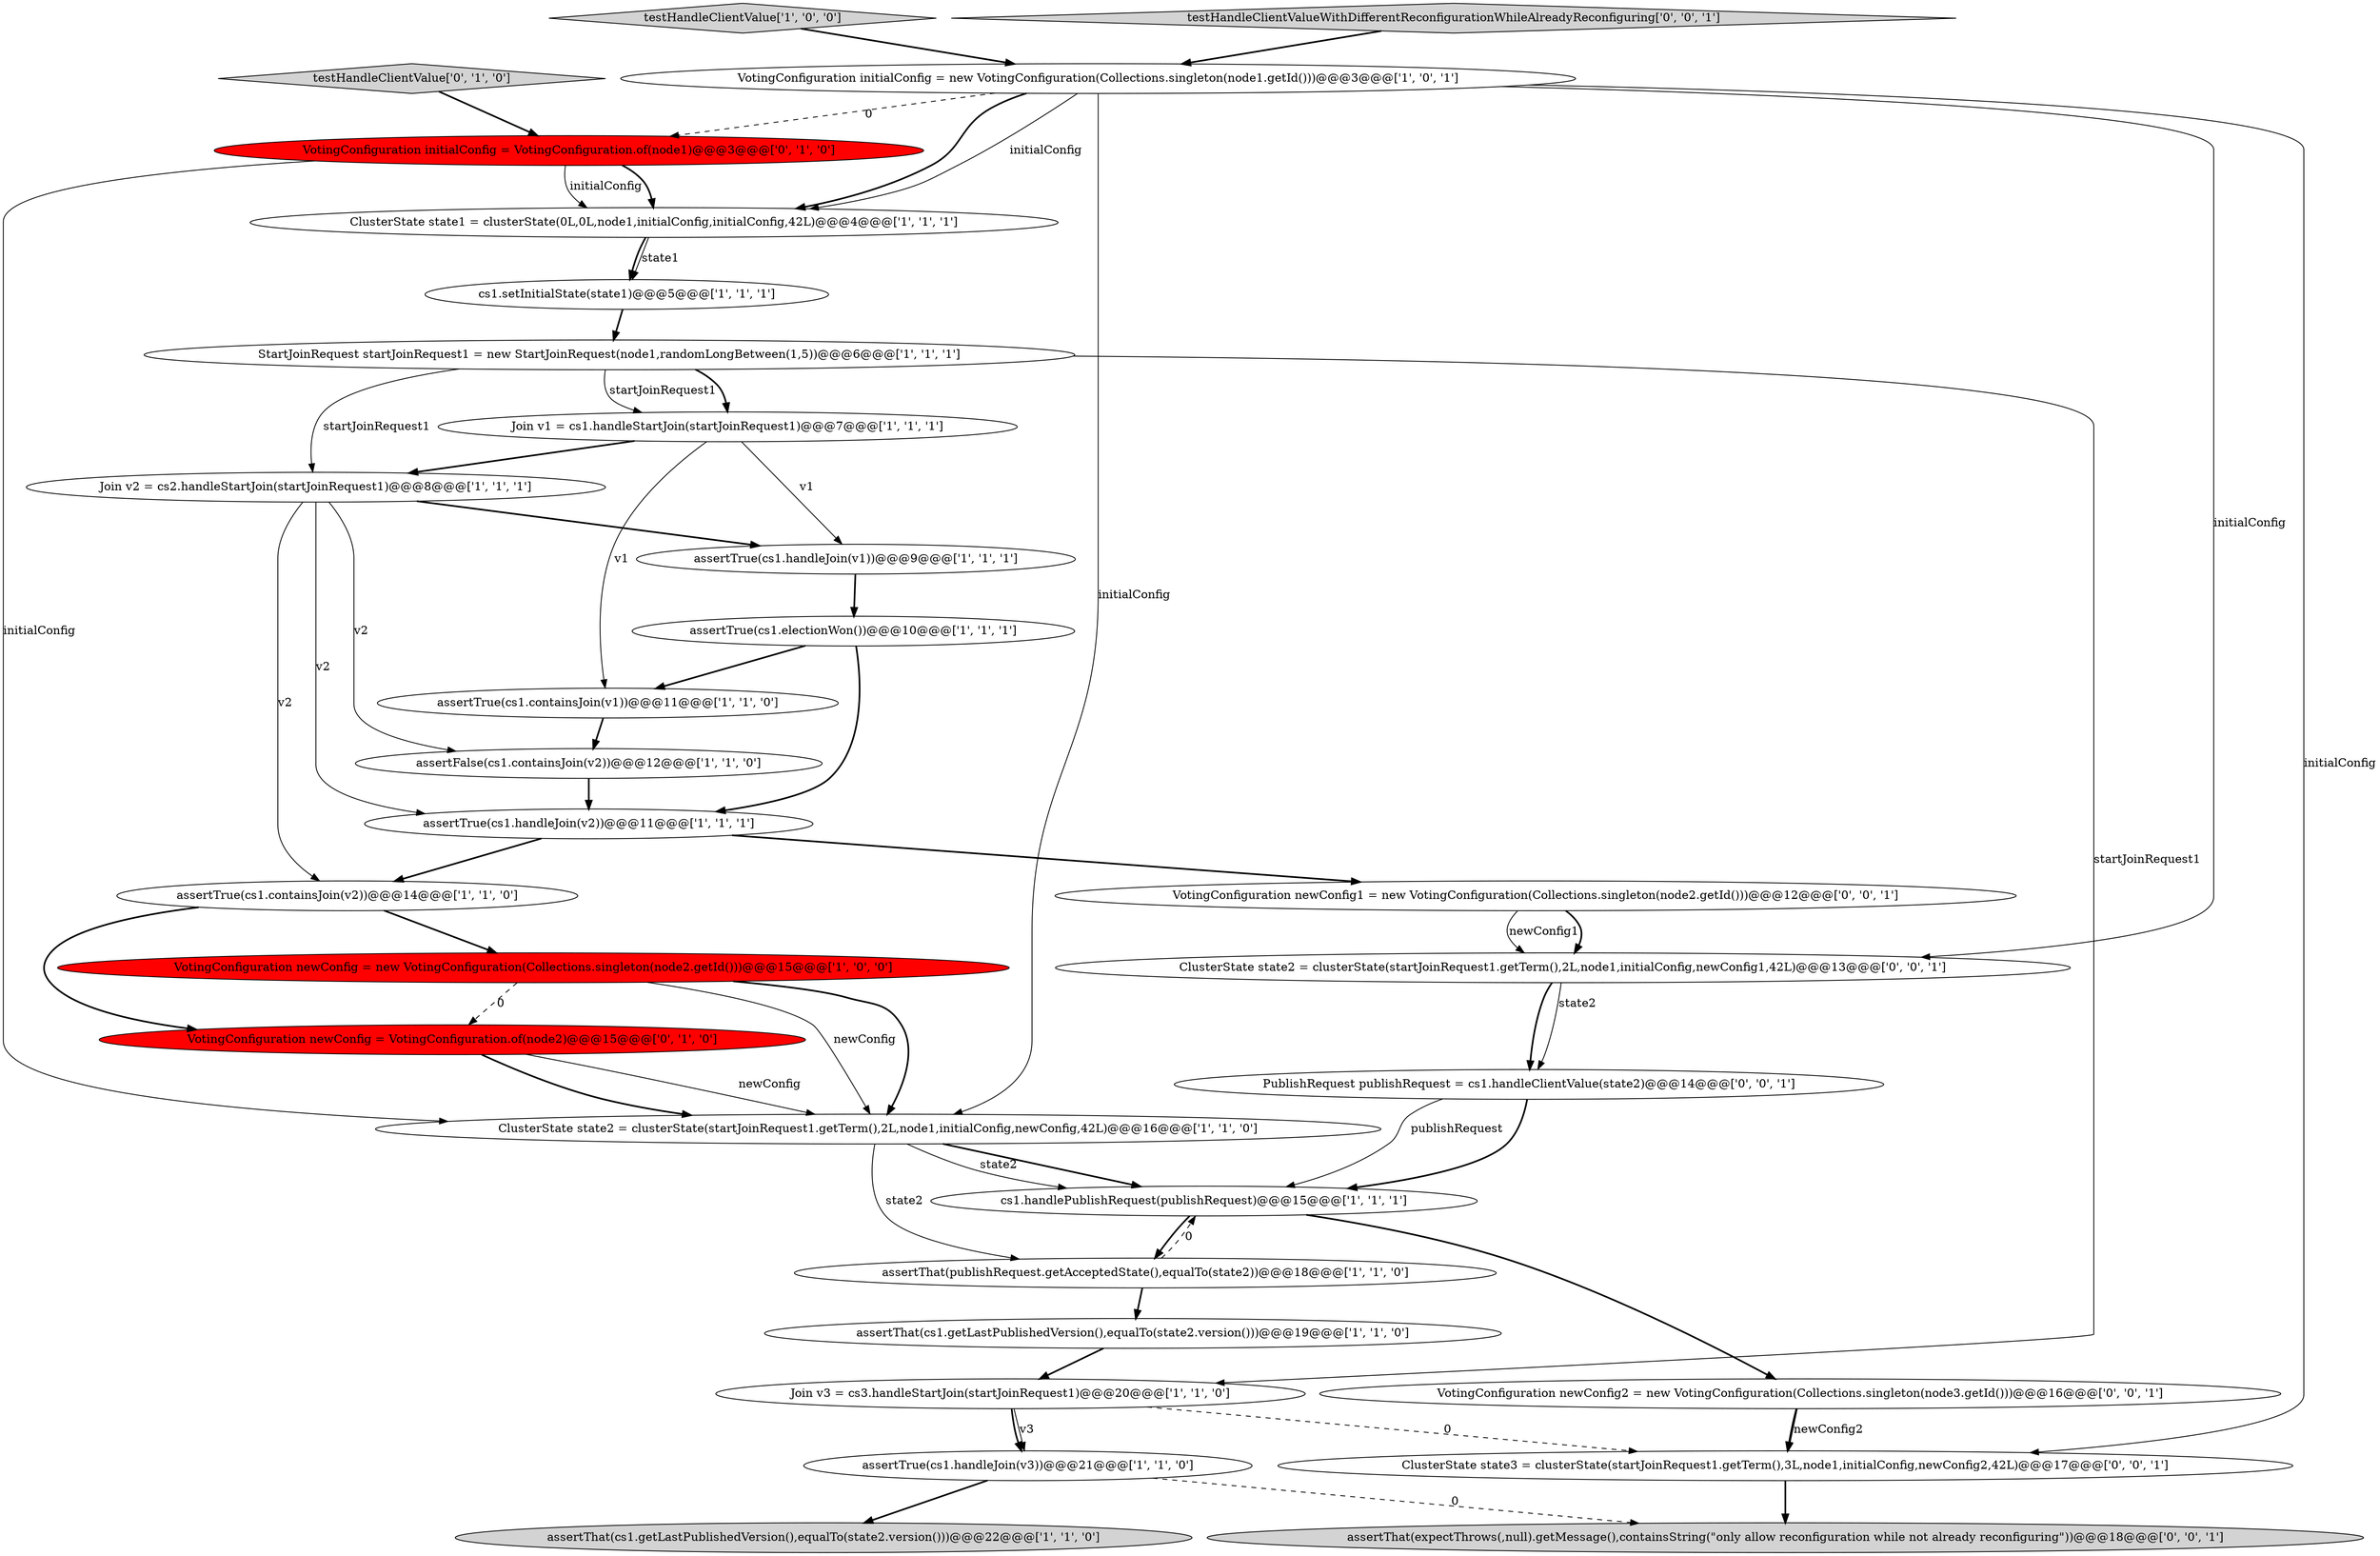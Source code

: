 digraph {
14 [style = filled, label = "assertFalse(cs1.containsJoin(v2))@@@12@@@['1', '1', '0']", fillcolor = white, shape = ellipse image = "AAA0AAABBB1BBB"];
8 [style = filled, label = "VotingConfiguration initialConfig = new VotingConfiguration(Collections.singleton(node1.getId()))@@@3@@@['1', '0', '1']", fillcolor = white, shape = ellipse image = "AAA0AAABBB1BBB"];
29 [style = filled, label = "assertThat(expectThrows(,null).getMessage(),containsString(\"only allow reconfiguration while not already reconfiguring\"))@@@18@@@['0', '0', '1']", fillcolor = lightgray, shape = ellipse image = "AAA0AAABBB3BBB"];
19 [style = filled, label = "assertTrue(cs1.containsJoin(v2))@@@14@@@['1', '1', '0']", fillcolor = white, shape = ellipse image = "AAA0AAABBB1BBB"];
23 [style = filled, label = "testHandleClientValue['0', '1', '0']", fillcolor = lightgray, shape = diamond image = "AAA0AAABBB2BBB"];
6 [style = filled, label = "assertThat(cs1.getLastPublishedVersion(),equalTo(state2.version()))@@@19@@@['1', '1', '0']", fillcolor = white, shape = ellipse image = "AAA0AAABBB1BBB"];
16 [style = filled, label = "assertTrue(cs1.handleJoin(v2))@@@11@@@['1', '1', '1']", fillcolor = white, shape = ellipse image = "AAA0AAABBB1BBB"];
28 [style = filled, label = "ClusterState state3 = clusterState(startJoinRequest1.getTerm(),3L,node1,initialConfig,newConfig2,42L)@@@17@@@['0', '0', '1']", fillcolor = white, shape = ellipse image = "AAA0AAABBB3BBB"];
30 [style = filled, label = "ClusterState state2 = clusterState(startJoinRequest1.getTerm(),2L,node1,initialConfig,newConfig1,42L)@@@13@@@['0', '0', '1']", fillcolor = white, shape = ellipse image = "AAA0AAABBB3BBB"];
10 [style = filled, label = "cs1.handlePublishRequest(publishRequest)@@@15@@@['1', '1', '1']", fillcolor = white, shape = ellipse image = "AAA0AAABBB1BBB"];
1 [style = filled, label = "StartJoinRequest startJoinRequest1 = new StartJoinRequest(node1,randomLongBetween(1,5))@@@6@@@['1', '1', '1']", fillcolor = white, shape = ellipse image = "AAA0AAABBB1BBB"];
25 [style = filled, label = "VotingConfiguration newConfig2 = new VotingConfiguration(Collections.singleton(node3.getId()))@@@16@@@['0', '0', '1']", fillcolor = white, shape = ellipse image = "AAA0AAABBB3BBB"];
15 [style = filled, label = "assertTrue(cs1.electionWon())@@@10@@@['1', '1', '1']", fillcolor = white, shape = ellipse image = "AAA0AAABBB1BBB"];
24 [style = filled, label = "PublishRequest publishRequest = cs1.handleClientValue(state2)@@@14@@@['0', '0', '1']", fillcolor = white, shape = ellipse image = "AAA0AAABBB3BBB"];
18 [style = filled, label = "assertTrue(cs1.handleJoin(v1))@@@9@@@['1', '1', '1']", fillcolor = white, shape = ellipse image = "AAA0AAABBB1BBB"];
21 [style = filled, label = "VotingConfiguration newConfig = VotingConfiguration.of(node2)@@@15@@@['0', '1', '0']", fillcolor = red, shape = ellipse image = "AAA1AAABBB2BBB"];
13 [style = filled, label = "ClusterState state1 = clusterState(0L,0L,node1,initialConfig,initialConfig,42L)@@@4@@@['1', '1', '1']", fillcolor = white, shape = ellipse image = "AAA0AAABBB1BBB"];
2 [style = filled, label = "assertTrue(cs1.handleJoin(v3))@@@21@@@['1', '1', '0']", fillcolor = white, shape = ellipse image = "AAA0AAABBB1BBB"];
22 [style = filled, label = "VotingConfiguration initialConfig = VotingConfiguration.of(node1)@@@3@@@['0', '1', '0']", fillcolor = red, shape = ellipse image = "AAA1AAABBB2BBB"];
20 [style = filled, label = "VotingConfiguration newConfig = new VotingConfiguration(Collections.singleton(node2.getId()))@@@15@@@['1', '0', '0']", fillcolor = red, shape = ellipse image = "AAA1AAABBB1BBB"];
26 [style = filled, label = "VotingConfiguration newConfig1 = new VotingConfiguration(Collections.singleton(node2.getId()))@@@12@@@['0', '0', '1']", fillcolor = white, shape = ellipse image = "AAA0AAABBB3BBB"];
7 [style = filled, label = "assertThat(cs1.getLastPublishedVersion(),equalTo(state2.version()))@@@22@@@['1', '1', '0']", fillcolor = lightgray, shape = ellipse image = "AAA0AAABBB1BBB"];
12 [style = filled, label = "Join v1 = cs1.handleStartJoin(startJoinRequest1)@@@7@@@['1', '1', '1']", fillcolor = white, shape = ellipse image = "AAA0AAABBB1BBB"];
3 [style = filled, label = "assertTrue(cs1.containsJoin(v1))@@@11@@@['1', '1', '0']", fillcolor = white, shape = ellipse image = "AAA0AAABBB1BBB"];
9 [style = filled, label = "Join v2 = cs2.handleStartJoin(startJoinRequest1)@@@8@@@['1', '1', '1']", fillcolor = white, shape = ellipse image = "AAA0AAABBB1BBB"];
5 [style = filled, label = "assertThat(publishRequest.getAcceptedState(),equalTo(state2))@@@18@@@['1', '1', '0']", fillcolor = white, shape = ellipse image = "AAA0AAABBB1BBB"];
4 [style = filled, label = "cs1.setInitialState(state1)@@@5@@@['1', '1', '1']", fillcolor = white, shape = ellipse image = "AAA0AAABBB1BBB"];
11 [style = filled, label = "testHandleClientValue['1', '0', '0']", fillcolor = lightgray, shape = diamond image = "AAA0AAABBB1BBB"];
27 [style = filled, label = "testHandleClientValueWithDifferentReconfigurationWhileAlreadyReconfiguring['0', '0', '1']", fillcolor = lightgray, shape = diamond image = "AAA0AAABBB3BBB"];
0 [style = filled, label = "Join v3 = cs3.handleStartJoin(startJoinRequest1)@@@20@@@['1', '1', '0']", fillcolor = white, shape = ellipse image = "AAA0AAABBB1BBB"];
17 [style = filled, label = "ClusterState state2 = clusterState(startJoinRequest1.getTerm(),2L,node1,initialConfig,newConfig,42L)@@@16@@@['1', '1', '0']", fillcolor = white, shape = ellipse image = "AAA0AAABBB1BBB"];
24->10 [style = bold, label=""];
14->16 [style = bold, label=""];
1->0 [style = solid, label="startJoinRequest1"];
17->10 [style = bold, label=""];
28->29 [style = bold, label=""];
30->24 [style = bold, label=""];
25->28 [style = bold, label=""];
20->17 [style = bold, label=""];
22->13 [style = solid, label="initialConfig"];
12->3 [style = solid, label="v1"];
8->30 [style = solid, label="initialConfig"];
24->10 [style = solid, label="publishRequest"];
19->20 [style = bold, label=""];
3->14 [style = bold, label=""];
26->30 [style = solid, label="newConfig1"];
18->15 [style = bold, label=""];
0->2 [style = bold, label=""];
16->26 [style = bold, label=""];
12->18 [style = solid, label="v1"];
8->28 [style = solid, label="initialConfig"];
8->17 [style = solid, label="initialConfig"];
9->14 [style = solid, label="v2"];
9->16 [style = solid, label="v2"];
6->0 [style = bold, label=""];
1->9 [style = solid, label="startJoinRequest1"];
8->13 [style = bold, label=""];
16->19 [style = bold, label=""];
12->9 [style = bold, label=""];
15->3 [style = bold, label=""];
15->16 [style = bold, label=""];
22->17 [style = solid, label="initialConfig"];
0->28 [style = dashed, label="0"];
26->30 [style = bold, label=""];
21->17 [style = solid, label="newConfig"];
8->22 [style = dashed, label="0"];
8->13 [style = solid, label="initialConfig"];
23->22 [style = bold, label=""];
9->18 [style = bold, label=""];
10->5 [style = bold, label=""];
5->6 [style = bold, label=""];
5->10 [style = dashed, label="0"];
10->25 [style = bold, label=""];
17->10 [style = solid, label="state2"];
2->29 [style = dashed, label="0"];
20->21 [style = dashed, label="0"];
30->24 [style = solid, label="state2"];
1->12 [style = solid, label="startJoinRequest1"];
1->12 [style = bold, label=""];
20->17 [style = solid, label="newConfig"];
11->8 [style = bold, label=""];
4->1 [style = bold, label=""];
0->2 [style = solid, label="v3"];
9->19 [style = solid, label="v2"];
2->7 [style = bold, label=""];
25->28 [style = solid, label="newConfig2"];
21->17 [style = bold, label=""];
27->8 [style = bold, label=""];
13->4 [style = bold, label=""];
22->13 [style = bold, label=""];
13->4 [style = solid, label="state1"];
17->5 [style = solid, label="state2"];
19->21 [style = bold, label=""];
}
